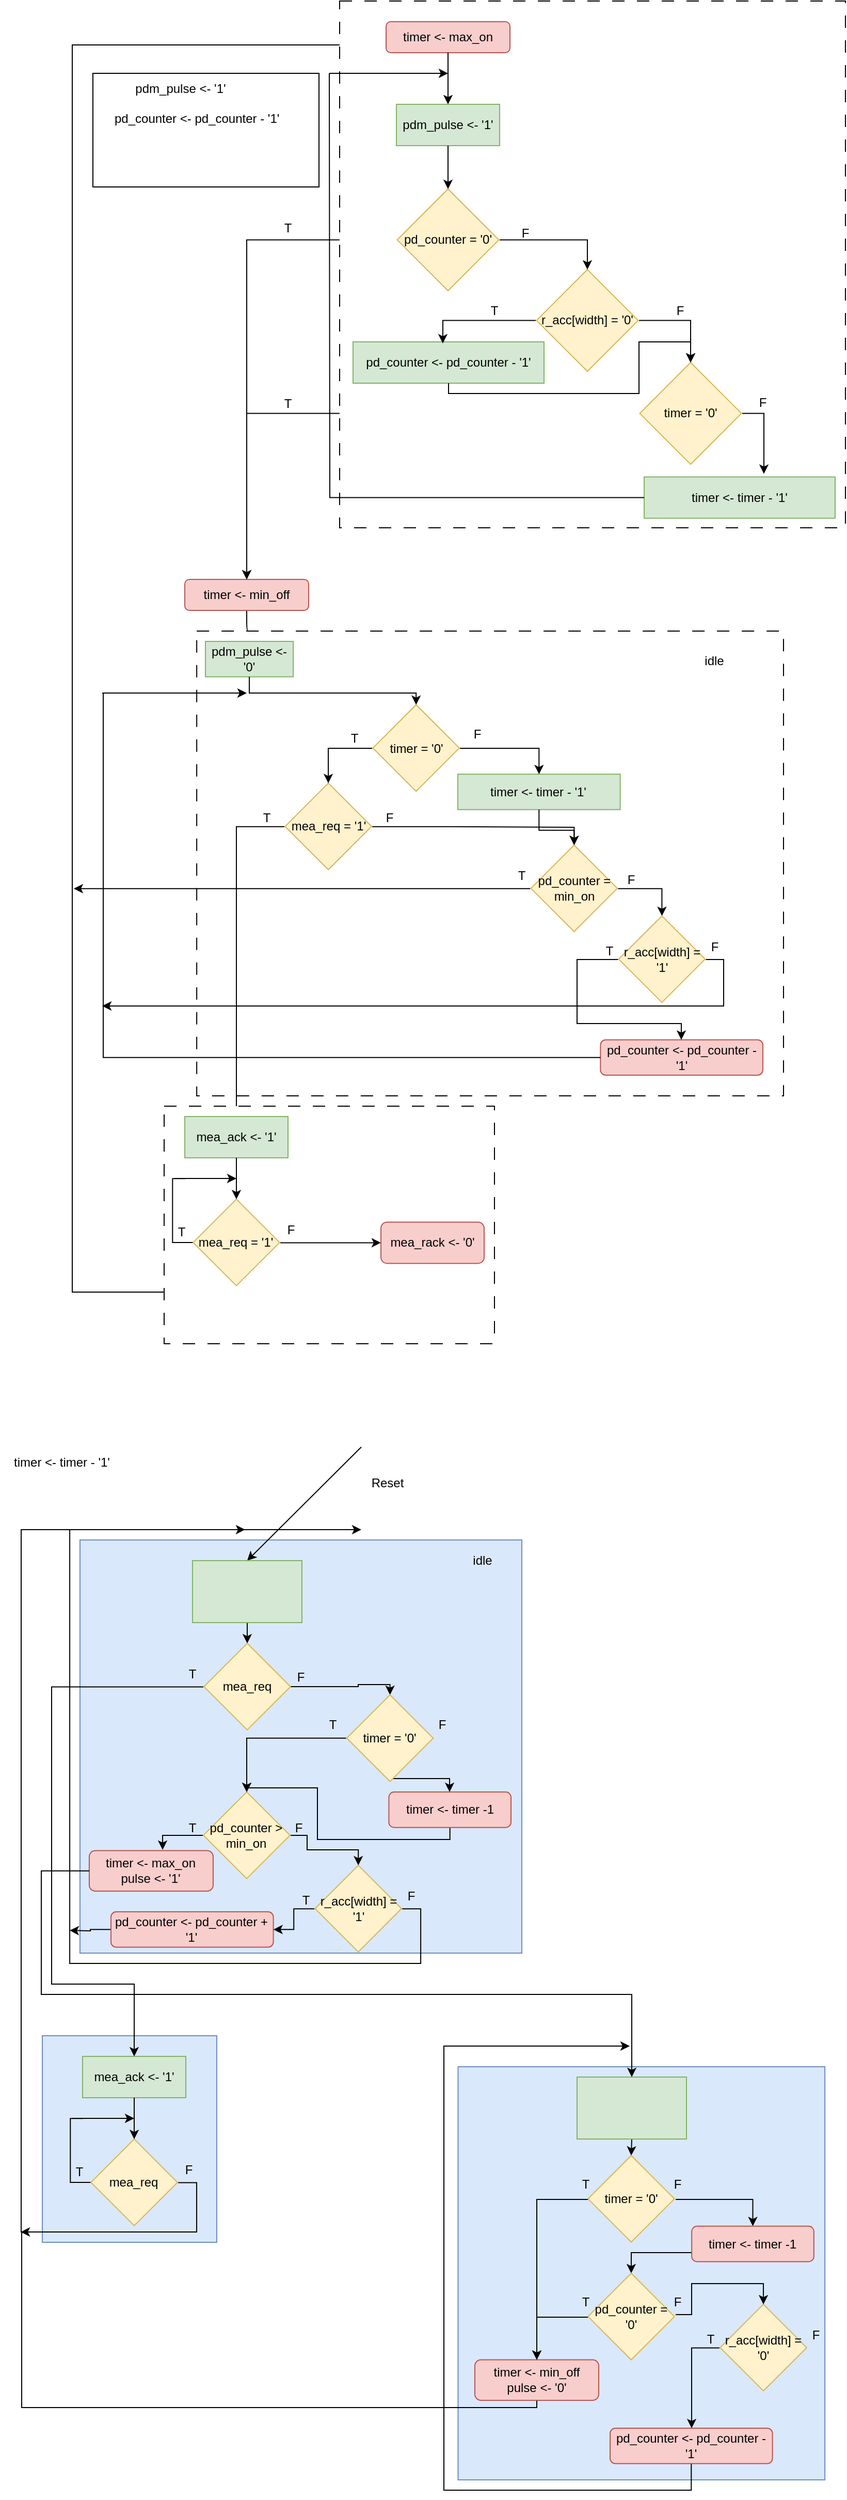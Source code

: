 <mxfile version="24.0.1" type="github">
  <diagram name="Page-1" id="hOQKtH4IWWjvnmXXgJGV">
    <mxGraphModel dx="1434" dy="795" grid="1" gridSize="10" guides="1" tooltips="1" connect="1" arrows="1" fold="1" page="1" pageScale="1" pageWidth="850" pageHeight="1100" math="0" shadow="0">
      <root>
        <mxCell id="0" />
        <mxCell id="1" parent="0" />
        <mxCell id="7EblaMGkWfNoBb0x5ROF-58" value="" style="rounded=0;whiteSpace=wrap;html=1;fillColor=#dae8fc;strokeColor=#6c8ebf;" vertex="1" parent="1">
          <mxGeometry x="51" y="2000" width="169" height="200" as="geometry" />
        </mxCell>
        <mxCell id="7EblaMGkWfNoBb0x5ROF-3" value="" style="rounded=0;whiteSpace=wrap;html=1;fillColor=#dae8fc;strokeColor=#6c8ebf;" vertex="1" parent="1">
          <mxGeometry x="87.48" y="1520" width="428" height="400" as="geometry" />
        </mxCell>
        <mxCell id="8vx6SqyI67sq7ZQJnIV3-118" style="edgeStyle=orthogonalEdgeStyle;rounded=0;orthogonalLoop=1;jettySize=auto;html=1;curved=0;entryX=0;entryY=0.75;entryDx=0;entryDy=0;" parent="1" source="8vx6SqyI67sq7ZQJnIV3-110" target="8vx6SqyI67sq7ZQJnIV3-5" edge="1">
          <mxGeometry relative="1" as="geometry">
            <mxPoint x="329" y="70" as="targetPoint" />
            <Array as="points">
              <mxPoint x="429" y="1280" />
              <mxPoint x="80" y="1280" />
              <mxPoint x="80" y="73" />
            </Array>
          </mxGeometry>
        </mxCell>
        <mxCell id="8vx6SqyI67sq7ZQJnIV3-123" value="" style="rounded=0;whiteSpace=wrap;html=1;" parent="1" vertex="1">
          <mxGeometry x="100" y="100" width="219" height="110" as="geometry" />
        </mxCell>
        <mxCell id="8vx6SqyI67sq7ZQJnIV3-46" style="edgeStyle=orthogonalEdgeStyle;rounded=1;orthogonalLoop=1;jettySize=auto;html=1;exitX=0.5;exitY=1;exitDx=0;exitDy=0;" parent="1" source="8vx6SqyI67sq7ZQJnIV3-37" target="8vx6SqyI67sq7ZQJnIV3-45" edge="1">
          <mxGeometry relative="1" as="geometry" />
        </mxCell>
        <mxCell id="8vx6SqyI67sq7ZQJnIV3-37" value="timer &amp;lt;- min_off" style="rounded=1;whiteSpace=wrap;html=1;fillColor=#f8cecc;strokeColor=#b85450;perimeterSpacing=0;glass=0;" parent="1" vertex="1">
          <mxGeometry x="189" y="590" width="120" height="30" as="geometry" />
        </mxCell>
        <mxCell id="8vx6SqyI67sq7ZQJnIV3-36" style="edgeStyle=orthogonalEdgeStyle;rounded=0;orthogonalLoop=1;jettySize=auto;html=1;curved=0;entryX=0.5;entryY=0;entryDx=0;entryDy=0;" parent="1" source="8vx6SqyI67sq7ZQJnIV3-29" target="8vx6SqyI67sq7ZQJnIV3-37" edge="1">
          <mxGeometry relative="1" as="geometry">
            <mxPoint x="249" y="600" as="targetPoint" />
            <Array as="points">
              <mxPoint x="249" y="429" />
            </Array>
          </mxGeometry>
        </mxCell>
        <mxCell id="8vx6SqyI67sq7ZQJnIV3-38" style="edgeStyle=orthogonalEdgeStyle;rounded=0;orthogonalLoop=1;jettySize=auto;html=1;entryX=0.5;entryY=0;entryDx=0;entryDy=0;curved=0;" parent="1" source="8vx6SqyI67sq7ZQJnIV3-8" target="8vx6SqyI67sq7ZQJnIV3-37" edge="1">
          <mxGeometry relative="1" as="geometry" />
        </mxCell>
        <mxCell id="8vx6SqyI67sq7ZQJnIV3-93" value="" style="group" parent="1" vertex="1" connectable="0">
          <mxGeometry x="209" y="650" width="560" height="440" as="geometry" />
        </mxCell>
        <mxCell id="8vx6SqyI67sq7ZQJnIV3-94" value="" style="rounded=0;whiteSpace=wrap;html=1;dashed=1;dashPattern=12 12;" parent="8vx6SqyI67sq7ZQJnIV3-93" vertex="1">
          <mxGeometry x="-8.43" y="-10" width="568.43" height="450" as="geometry" />
        </mxCell>
        <mxCell id="8vx6SqyI67sq7ZQJnIV3-45" value="pdm_pulse &amp;lt;- &#39;0&#39;" style="rounded=0;whiteSpace=wrap;html=1;fillColor=#d5e8d4;strokeColor=#82b366;" parent="8vx6SqyI67sq7ZQJnIV3-93" vertex="1">
          <mxGeometry width="85.039" height="34.286" as="geometry" />
        </mxCell>
        <mxCell id="8vx6SqyI67sq7ZQJnIV3-47" value="" style="group" parent="8vx6SqyI67sq7ZQJnIV3-93" vertex="1" connectable="0">
          <mxGeometry x="161.575" y="61.294" width="85.039" height="84.416" as="geometry" />
        </mxCell>
        <mxCell id="8vx6SqyI67sq7ZQJnIV3-48" value="" style="whiteSpace=wrap;html=1;aspect=fixed;rounded=0;rotation=-45;fillColor=#fff2cc;strokeColor=#d6b656;" parent="8vx6SqyI67sq7ZQJnIV3-47" vertex="1">
          <mxGeometry x="12.909" y="12.362" width="59.221" height="59.221" as="geometry" />
        </mxCell>
        <mxCell id="8vx6SqyI67sq7ZQJnIV3-49" value="timer = &#39;0&#39;" style="text;html=1;align=center;verticalAlign=middle;whiteSpace=wrap;rounded=0;" parent="8vx6SqyI67sq7ZQJnIV3-47" vertex="1">
          <mxGeometry y="29.351" width="85.039" height="25.714" as="geometry" />
        </mxCell>
        <mxCell id="8vx6SqyI67sq7ZQJnIV3-51" style="edgeStyle=orthogonalEdgeStyle;rounded=0;orthogonalLoop=1;jettySize=auto;html=1;exitX=0.5;exitY=1;exitDx=0;exitDy=0;entryX=1;entryY=0;entryDx=0;entryDy=0;curved=0;" parent="8vx6SqyI67sq7ZQJnIV3-93" source="8vx6SqyI67sq7ZQJnIV3-45" target="8vx6SqyI67sq7ZQJnIV3-48" edge="1">
          <mxGeometry relative="1" as="geometry">
            <Array as="points">
              <mxPoint x="43" y="50" />
              <mxPoint x="204" y="50" />
            </Array>
          </mxGeometry>
        </mxCell>
        <mxCell id="8vx6SqyI67sq7ZQJnIV3-55" value="" style="group" parent="8vx6SqyI67sq7ZQJnIV3-93" vertex="1" connectable="0">
          <mxGeometry x="76.535" y="137.143" width="85.039" height="84.416" as="geometry" />
        </mxCell>
        <mxCell id="8vx6SqyI67sq7ZQJnIV3-56" value="" style="whiteSpace=wrap;html=1;aspect=fixed;rounded=0;rotation=-45;fillColor=#fff2cc;strokeColor=#d6b656;" parent="8vx6SqyI67sq7ZQJnIV3-55" vertex="1">
          <mxGeometry x="12.909" y="12.362" width="59.221" height="59.221" as="geometry" />
        </mxCell>
        <mxCell id="8vx6SqyI67sq7ZQJnIV3-58" value="mea_req = &#39;1&#39;" style="text;html=1;align=center;verticalAlign=middle;whiteSpace=wrap;rounded=0;" parent="8vx6SqyI67sq7ZQJnIV3-55" vertex="1">
          <mxGeometry y="29.351" width="85.039" height="25.714" as="geometry" />
        </mxCell>
        <mxCell id="8vx6SqyI67sq7ZQJnIV3-52" style="edgeStyle=orthogonalEdgeStyle;rounded=0;orthogonalLoop=1;jettySize=auto;html=1;curved=0;" parent="8vx6SqyI67sq7ZQJnIV3-93" source="8vx6SqyI67sq7ZQJnIV3-49" target="8vx6SqyI67sq7ZQJnIV3-56" edge="1">
          <mxGeometry relative="1" as="geometry">
            <mxPoint x="119.055" y="265.714" as="targetPoint" />
          </mxGeometry>
        </mxCell>
        <mxCell id="8vx6SqyI67sq7ZQJnIV3-60" value="T" style="text;html=1;align=center;verticalAlign=middle;whiteSpace=wrap;rounded=0;" parent="8vx6SqyI67sq7ZQJnIV3-93" vertex="1">
          <mxGeometry x="136.063" y="85.714" width="17.008" height="17.143" as="geometry" />
        </mxCell>
        <mxCell id="8vx6SqyI67sq7ZQJnIV3-61" value="F" style="text;html=1;align=center;verticalAlign=middle;whiteSpace=wrap;rounded=0;" parent="8vx6SqyI67sq7ZQJnIV3-93" vertex="1">
          <mxGeometry x="255.118" y="85.714" width="17.008" height="8.571" as="geometry" />
        </mxCell>
        <mxCell id="8vx6SqyI67sq7ZQJnIV3-63" value="T" style="text;html=1;align=center;verticalAlign=middle;whiteSpace=wrap;rounded=0;" parent="8vx6SqyI67sq7ZQJnIV3-93" vertex="1">
          <mxGeometry x="51.024" y="162.857" width="17.008" height="17.143" as="geometry" />
        </mxCell>
        <mxCell id="8vx6SqyI67sq7ZQJnIV3-64" value="timer &amp;lt;- timer - &#39;1&#39;" style="rounded=0;whiteSpace=wrap;html=1;fillColor=#d5e8d4;strokeColor=#82b366;" parent="8vx6SqyI67sq7ZQJnIV3-93" vertex="1">
          <mxGeometry x="244.488" y="128.571" width="157.323" height="34.286" as="geometry" />
        </mxCell>
        <mxCell id="8vx6SqyI67sq7ZQJnIV3-65" style="edgeStyle=orthogonalEdgeStyle;rounded=0;orthogonalLoop=1;jettySize=auto;html=1;exitX=1;exitY=0.5;exitDx=0;exitDy=0;curved=0;" parent="8vx6SqyI67sq7ZQJnIV3-93" source="8vx6SqyI67sq7ZQJnIV3-49" target="8vx6SqyI67sq7ZQJnIV3-64" edge="1">
          <mxGeometry relative="1" as="geometry" />
        </mxCell>
        <mxCell id="8vx6SqyI67sq7ZQJnIV3-67" value="" style="group" parent="8vx6SqyI67sq7ZQJnIV3-93" vertex="1" connectable="0">
          <mxGeometry x="314.646" y="197.143" width="195.591" height="194.554" as="geometry" />
        </mxCell>
        <mxCell id="8vx6SqyI67sq7ZQJnIV3-68" value="" style="whiteSpace=wrap;html=1;aspect=fixed;rounded=0;rotation=-45;fillColor=#fff2cc;strokeColor=#d6b656;" parent="8vx6SqyI67sq7ZQJnIV3-67" vertex="1">
          <mxGeometry x="12.909" y="12.362" width="59.221" height="59.221" as="geometry" />
        </mxCell>
        <mxCell id="8vx6SqyI67sq7ZQJnIV3-74" style="edgeStyle=orthogonalEdgeStyle;rounded=0;orthogonalLoop=1;jettySize=auto;html=1;curved=0;endArrow=classic;endFill=1;" parent="8vx6SqyI67sq7ZQJnIV3-67" source="8vx6SqyI67sq7ZQJnIV3-69" edge="1">
          <mxGeometry relative="1" as="geometry">
            <mxPoint x="-442.205" y="42.208" as="targetPoint" />
          </mxGeometry>
        </mxCell>
        <mxCell id="8vx6SqyI67sq7ZQJnIV3-76" style="edgeStyle=orthogonalEdgeStyle;rounded=0;orthogonalLoop=1;jettySize=auto;html=1;curved=0;entryX=1;entryY=0;entryDx=0;entryDy=0;" parent="8vx6SqyI67sq7ZQJnIV3-67" source="8vx6SqyI67sq7ZQJnIV3-69" target="8vx6SqyI67sq7ZQJnIV3-80" edge="1">
          <mxGeometry relative="1" as="geometry">
            <mxPoint x="127.559" y="187.277" as="targetPoint" />
          </mxGeometry>
        </mxCell>
        <mxCell id="8vx6SqyI67sq7ZQJnIV3-69" value="pd_counter = min_on" style="text;html=1;align=center;verticalAlign=middle;whiteSpace=wrap;rounded=0;" parent="8vx6SqyI67sq7ZQJnIV3-67" vertex="1">
          <mxGeometry y="29.351" width="85.039" height="25.714" as="geometry" />
        </mxCell>
        <mxCell id="8vx6SqyI67sq7ZQJnIV3-86" value="" style="group" parent="8vx6SqyI67sq7ZQJnIV3-67" vertex="1" connectable="0">
          <mxGeometry x="68.031" y="68.571" width="119.055" height="84.416" as="geometry" />
        </mxCell>
        <mxCell id="8vx6SqyI67sq7ZQJnIV3-79" value="" style="group" parent="8vx6SqyI67sq7ZQJnIV3-86" vertex="1" connectable="0">
          <mxGeometry x="17.008" width="85.039" height="84.416" as="geometry" />
        </mxCell>
        <mxCell id="8vx6SqyI67sq7ZQJnIV3-80" value="" style="whiteSpace=wrap;html=1;aspect=fixed;rounded=0;rotation=-45;fillColor=#fff2cc;strokeColor=#d6b656;" parent="8vx6SqyI67sq7ZQJnIV3-79" vertex="1">
          <mxGeometry x="12.909" y="12.362" width="59.221" height="59.221" as="geometry" />
        </mxCell>
        <mxCell id="8vx6SqyI67sq7ZQJnIV3-83" value="r_acc[width] = &#39;1&#39;" style="text;html=1;align=center;verticalAlign=middle;whiteSpace=wrap;rounded=0;" parent="8vx6SqyI67sq7ZQJnIV3-79" vertex="1">
          <mxGeometry y="29.351" width="85.039" height="25.714" as="geometry" />
        </mxCell>
        <mxCell id="8vx6SqyI67sq7ZQJnIV3-84" value="T" style="text;html=1;align=center;verticalAlign=middle;whiteSpace=wrap;rounded=0;" parent="8vx6SqyI67sq7ZQJnIV3-86" vertex="1">
          <mxGeometry y="25.714" width="17.008" height="17.143" as="geometry" />
        </mxCell>
        <mxCell id="8vx6SqyI67sq7ZQJnIV3-85" value="F" style="text;html=1;align=center;verticalAlign=middle;whiteSpace=wrap;rounded=0;" parent="8vx6SqyI67sq7ZQJnIV3-86" vertex="1">
          <mxGeometry x="102.047" y="25.714" width="17.008" height="8.571" as="geometry" />
        </mxCell>
        <mxCell id="8vx6SqyI67sq7ZQJnIV3-75" value="F" style="text;html=1;align=center;verticalAlign=middle;whiteSpace=wrap;rounded=0;" parent="8vx6SqyI67sq7ZQJnIV3-67" vertex="1">
          <mxGeometry x="89.291" y="29.349" width="17.008" height="8.571" as="geometry" />
        </mxCell>
        <mxCell id="8vx6SqyI67sq7ZQJnIV3-71" style="edgeStyle=orthogonalEdgeStyle;rounded=0;orthogonalLoop=1;jettySize=auto;html=1;entryX=1;entryY=0;entryDx=0;entryDy=0;curved=0;" parent="8vx6SqyI67sq7ZQJnIV3-93" source="8vx6SqyI67sq7ZQJnIV3-64" target="8vx6SqyI67sq7ZQJnIV3-68" edge="1">
          <mxGeometry relative="1" as="geometry" />
        </mxCell>
        <mxCell id="8vx6SqyI67sq7ZQJnIV3-70" value="T" style="text;html=1;align=center;verticalAlign=middle;whiteSpace=wrap;rounded=0;" parent="8vx6SqyI67sq7ZQJnIV3-93" vertex="1">
          <mxGeometry x="297.638" y="218.571" width="17.008" height="17.143" as="geometry" />
        </mxCell>
        <mxCell id="8vx6SqyI67sq7ZQJnIV3-88" value="pd_counter &amp;lt;- pd_counter - &#39;1&#39;" style="rounded=1;whiteSpace=wrap;html=1;fillColor=#f8cecc;strokeColor=#b85450;" parent="8vx6SqyI67sq7ZQJnIV3-93" vertex="1">
          <mxGeometry x="382.677" y="385.714" width="157.323" height="34.286" as="geometry" />
        </mxCell>
        <mxCell id="8vx6SqyI67sq7ZQJnIV3-89" style="edgeStyle=orthogonalEdgeStyle;rounded=0;orthogonalLoop=1;jettySize=auto;html=1;curved=0;" parent="8vx6SqyI67sq7ZQJnIV3-93" source="8vx6SqyI67sq7ZQJnIV3-83" edge="1">
          <mxGeometry relative="1" as="geometry">
            <mxPoint x="-100" y="353" as="targetPoint" />
            <Array as="points">
              <mxPoint x="502" y="308" />
              <mxPoint x="502" y="353" />
              <mxPoint x="-100" y="353" />
            </Array>
          </mxGeometry>
        </mxCell>
        <mxCell id="8vx6SqyI67sq7ZQJnIV3-95" style="edgeStyle=orthogonalEdgeStyle;rounded=0;orthogonalLoop=1;jettySize=auto;html=1;exitX=1;exitY=0.5;exitDx=0;exitDy=0;entryX=1;entryY=0;entryDx=0;entryDy=0;curved=0;" parent="8vx6SqyI67sq7ZQJnIV3-93" source="8vx6SqyI67sq7ZQJnIV3-58" target="8vx6SqyI67sq7ZQJnIV3-68" edge="1">
          <mxGeometry relative="1" as="geometry">
            <Array as="points">
              <mxPoint x="238" y="179" />
              <mxPoint x="357" y="180" />
            </Array>
          </mxGeometry>
        </mxCell>
        <mxCell id="8vx6SqyI67sq7ZQJnIV3-103" value="F" style="text;html=1;align=center;verticalAlign=middle;whiteSpace=wrap;rounded=0;" parent="8vx6SqyI67sq7ZQJnIV3-93" vertex="1">
          <mxGeometry x="170" y="167.14" width="17.008" height="8.571" as="geometry" />
        </mxCell>
        <mxCell id="8vx6SqyI67sq7ZQJnIV3-81" style="edgeStyle=orthogonalEdgeStyle;rounded=0;orthogonalLoop=1;jettySize=auto;html=1;curved=0;endArrow=classic;endFill=1;" parent="8vx6SqyI67sq7ZQJnIV3-93" source="8vx6SqyI67sq7ZQJnIV3-83" target="8vx6SqyI67sq7ZQJnIV3-88" edge="1">
          <mxGeometry relative="1" as="geometry">
            <mxPoint x="-130" y="308" as="targetPoint" />
            <Array as="points">
              <mxPoint x="360" y="308" />
              <mxPoint x="360" y="370" />
              <mxPoint x="461" y="370" />
            </Array>
          </mxGeometry>
        </mxCell>
        <mxCell id="8vx6SqyI67sq7ZQJnIV3-160" value="idle" style="text;html=1;align=center;verticalAlign=middle;whiteSpace=wrap;rounded=0;" parent="8vx6SqyI67sq7ZQJnIV3-93" vertex="1">
          <mxGeometry x="463" y="4" width="60" height="30" as="geometry" />
        </mxCell>
        <mxCell id="8vx6SqyI67sq7ZQJnIV3-57" style="edgeStyle=orthogonalEdgeStyle;rounded=0;orthogonalLoop=1;jettySize=auto;html=1;curved=0;entryX=0.5;entryY=0;entryDx=0;entryDy=0;" parent="1" source="8vx6SqyI67sq7ZQJnIV3-58" target="8vx6SqyI67sq7ZQJnIV3-62" edge="1">
          <mxGeometry relative="1" as="geometry">
            <mxPoint x="239" y="980" as="targetPoint" />
            <Array as="points">
              <mxPoint x="239" y="829" />
            </Array>
          </mxGeometry>
        </mxCell>
        <mxCell id="8vx6SqyI67sq7ZQJnIV3-90" style="edgeStyle=orthogonalEdgeStyle;rounded=0;orthogonalLoop=1;jettySize=auto;html=1;endArrow=none;endFill=0;curved=0;" parent="1" source="8vx6SqyI67sq7ZQJnIV3-88" edge="1">
          <mxGeometry relative="1" as="geometry">
            <mxPoint x="109" y="700" as="targetPoint" />
            <Array as="points">
              <mxPoint x="110" y="1053" />
            </Array>
          </mxGeometry>
        </mxCell>
        <mxCell id="8vx6SqyI67sq7ZQJnIV3-91" value="" style="endArrow=classic;html=1;rounded=1;" parent="1" edge="1">
          <mxGeometry width="50" height="50" relative="1" as="geometry">
            <mxPoint x="109" y="700" as="sourcePoint" />
            <mxPoint x="249" y="700" as="targetPoint" />
          </mxGeometry>
        </mxCell>
        <mxCell id="8vx6SqyI67sq7ZQJnIV3-121" value="" style="group;rounded=1;" parent="1" vertex="1" connectable="0">
          <mxGeometry x="169" y="1100" width="320" height="230" as="geometry" />
        </mxCell>
        <mxCell id="8vx6SqyI67sq7ZQJnIV3-120" value="" style="rounded=0;whiteSpace=wrap;html=1;dashed=1;dashPattern=12 12;" parent="8vx6SqyI67sq7ZQJnIV3-121" vertex="1">
          <mxGeometry width="320" height="230" as="geometry" />
        </mxCell>
        <mxCell id="8vx6SqyI67sq7ZQJnIV3-62" value="mea_ack &amp;lt;- &#39;1&#39;" style="rounded=0;whiteSpace=wrap;html=1;fillColor=#d5e8d4;strokeColor=#82b366;" parent="8vx6SqyI67sq7ZQJnIV3-121" vertex="1">
          <mxGeometry x="20" y="10" width="100" height="40" as="geometry" />
        </mxCell>
        <mxCell id="8vx6SqyI67sq7ZQJnIV3-105" value="" style="group" parent="8vx6SqyI67sq7ZQJnIV3-121" vertex="1" connectable="0">
          <mxGeometry x="27.48" y="90" width="85.039" height="84.416" as="geometry" />
        </mxCell>
        <mxCell id="8vx6SqyI67sq7ZQJnIV3-116" style="edgeStyle=orthogonalEdgeStyle;rounded=0;orthogonalLoop=1;jettySize=auto;html=1;curved=0;endArrow=none;endFill=0;" parent="8vx6SqyI67sq7ZQJnIV3-105" source="8vx6SqyI67sq7ZQJnIV3-106" edge="1">
          <mxGeometry relative="1" as="geometry">
            <mxPoint x="-7.48" y="-20" as="targetPoint" />
          </mxGeometry>
        </mxCell>
        <mxCell id="8vx6SqyI67sq7ZQJnIV3-106" value="" style="whiteSpace=wrap;html=1;aspect=fixed;rounded=0;rotation=-45;fillColor=#fff2cc;strokeColor=#d6b656;" parent="8vx6SqyI67sq7ZQJnIV3-105" vertex="1">
          <mxGeometry x="12.909" y="12.362" width="59.221" height="59.221" as="geometry" />
        </mxCell>
        <mxCell id="8vx6SqyI67sq7ZQJnIV3-107" value="mea_req = &#39;1&#39;" style="text;html=1;align=center;verticalAlign=middle;whiteSpace=wrap;rounded=0;" parent="8vx6SqyI67sq7ZQJnIV3-105" vertex="1">
          <mxGeometry y="29.351" width="85.039" height="25.714" as="geometry" />
        </mxCell>
        <mxCell id="8vx6SqyI67sq7ZQJnIV3-108" style="edgeStyle=orthogonalEdgeStyle;rounded=0;orthogonalLoop=1;jettySize=auto;html=1;exitX=0.5;exitY=1;exitDx=0;exitDy=0;curved=0;" parent="8vx6SqyI67sq7ZQJnIV3-121" source="8vx6SqyI67sq7ZQJnIV3-62" target="8vx6SqyI67sq7ZQJnIV3-106" edge="1">
          <mxGeometry relative="1" as="geometry" />
        </mxCell>
        <mxCell id="8vx6SqyI67sq7ZQJnIV3-110" value="mea_rack &amp;lt;- &#39;0&#39;" style="rounded=1;whiteSpace=wrap;html=1;fillColor=#f8cecc;strokeColor=#b85450;" parent="8vx6SqyI67sq7ZQJnIV3-121" vertex="1">
          <mxGeometry x="210" y="112.21" width="100" height="40" as="geometry" />
        </mxCell>
        <mxCell id="8vx6SqyI67sq7ZQJnIV3-109" style="edgeStyle=orthogonalEdgeStyle;rounded=0;orthogonalLoop=1;jettySize=auto;html=1;entryX=0;entryY=0.5;entryDx=0;entryDy=0;curved=0;" parent="8vx6SqyI67sq7ZQJnIV3-121" source="8vx6SqyI67sq7ZQJnIV3-107" target="8vx6SqyI67sq7ZQJnIV3-110" edge="1">
          <mxGeometry relative="1" as="geometry">
            <mxPoint x="200" y="132.208" as="targetPoint" />
          </mxGeometry>
        </mxCell>
        <mxCell id="8vx6SqyI67sq7ZQJnIV3-113" value="T" style="text;html=1;align=center;verticalAlign=middle;whiteSpace=wrap;rounded=0;" parent="8vx6SqyI67sq7ZQJnIV3-121" vertex="1">
          <mxGeometry x="7.48" y="112.21" width="20" height="20" as="geometry" />
        </mxCell>
        <mxCell id="8vx6SqyI67sq7ZQJnIV3-114" value="F" style="text;html=1;align=center;verticalAlign=middle;whiteSpace=wrap;rounded=0;" parent="8vx6SqyI67sq7ZQJnIV3-121" vertex="1">
          <mxGeometry x="112.52" y="110" width="20" height="20" as="geometry" />
        </mxCell>
        <mxCell id="8vx6SqyI67sq7ZQJnIV3-117" value="" style="endArrow=classic;html=1;rounded=1;" parent="8vx6SqyI67sq7ZQJnIV3-121" edge="1">
          <mxGeometry width="50" height="50" relative="1" as="geometry">
            <mxPoint x="10" y="70" as="sourcePoint" />
            <mxPoint x="70" y="70" as="targetPoint" />
          </mxGeometry>
        </mxCell>
        <mxCell id="8vx6SqyI67sq7ZQJnIV3-124" value="pdm_pulse &amp;lt;- &#39;1&#39;" style="text;html=1;align=center;verticalAlign=middle;whiteSpace=wrap;rounded=0;" parent="1" vertex="1">
          <mxGeometry x="130" y="100" width="110" height="30" as="geometry" />
        </mxCell>
        <mxCell id="8vx6SqyI67sq7ZQJnIV3-125" value="pd_counter &amp;lt;- pd_counter - &#39;1&#39;" style="text;whiteSpace=wrap;html=1;" parent="1" vertex="1">
          <mxGeometry x="119" y="130" width="190" height="40" as="geometry" />
        </mxCell>
        <mxCell id="8vx6SqyI67sq7ZQJnIV3-122" value="" style="group" parent="1" vertex="1" connectable="0">
          <mxGeometry x="279" y="30" width="550" height="510" as="geometry" />
        </mxCell>
        <mxCell id="8vx6SqyI67sq7ZQJnIV3-50" value="" style="group" parent="8vx6SqyI67sq7ZQJnIV3-122" vertex="1" connectable="0">
          <mxGeometry x="50" width="500" height="510" as="geometry" />
        </mxCell>
        <mxCell id="8vx6SqyI67sq7ZQJnIV3-39" value="" style="rounded=0;whiteSpace=wrap;html=1;dashed=1;dashPattern=12 12;" parent="8vx6SqyI67sq7ZQJnIV3-50" vertex="1">
          <mxGeometry x="10" width="490" height="510" as="geometry" />
        </mxCell>
        <mxCell id="8vx6SqyI67sq7ZQJnIV3-5" value="timer &amp;lt;- max_on" style="rounded=1;whiteSpace=wrap;html=1;fillColor=#f8cecc;strokeColor=#b85450;perimeterSpacing=0;glass=0;" parent="8vx6SqyI67sq7ZQJnIV3-50" vertex="1">
          <mxGeometry x="55" y="20" width="120" height="30" as="geometry" />
        </mxCell>
        <mxCell id="8vx6SqyI67sq7ZQJnIV3-6" value="pdm_pulse &amp;lt;- &#39;1&#39;" style="rounded=0;whiteSpace=wrap;html=1;fillColor=#d5e8d4;strokeColor=#82b366;" parent="8vx6SqyI67sq7ZQJnIV3-50" vertex="1">
          <mxGeometry x="65" y="100" width="100" height="40" as="geometry" />
        </mxCell>
        <mxCell id="8vx6SqyI67sq7ZQJnIV3-7" style="edgeStyle=orthogonalEdgeStyle;rounded=1;orthogonalLoop=1;jettySize=auto;html=1;exitX=0.5;exitY=1;exitDx=0;exitDy=0;entryX=0.5;entryY=0;entryDx=0;entryDy=0;" parent="8vx6SqyI67sq7ZQJnIV3-50" source="8vx6SqyI67sq7ZQJnIV3-5" target="8vx6SqyI67sq7ZQJnIV3-6" edge="1">
          <mxGeometry relative="1" as="geometry" />
        </mxCell>
        <mxCell id="8vx6SqyI67sq7ZQJnIV3-10" value="" style="group" parent="8vx6SqyI67sq7ZQJnIV3-50" vertex="1" connectable="0">
          <mxGeometry x="65" y="181.997" width="100" height="98.486" as="geometry" />
        </mxCell>
        <mxCell id="8vx6SqyI67sq7ZQJnIV3-8" value="" style="whiteSpace=wrap;html=1;aspect=fixed;rounded=0;rotation=-45;fillColor=#fff2cc;strokeColor=#d6b656;" parent="8vx6SqyI67sq7ZQJnIV3-10" vertex="1">
          <mxGeometry x="15.18" y="14.423" width="69.64" height="69.64" as="geometry" />
        </mxCell>
        <mxCell id="8vx6SqyI67sq7ZQJnIV3-9" value="pd_counter = &#39;0&#39;" style="text;html=1;align=center;verticalAlign=middle;whiteSpace=wrap;rounded=0;" parent="8vx6SqyI67sq7ZQJnIV3-10" vertex="1">
          <mxGeometry y="34.243" width="100" height="30" as="geometry" />
        </mxCell>
        <mxCell id="8vx6SqyI67sq7ZQJnIV3-11" style="edgeStyle=orthogonalEdgeStyle;rounded=1;orthogonalLoop=1;jettySize=auto;html=1;entryX=1;entryY=0;entryDx=0;entryDy=0;" parent="8vx6SqyI67sq7ZQJnIV3-50" source="8vx6SqyI67sq7ZQJnIV3-6" target="8vx6SqyI67sq7ZQJnIV3-8" edge="1">
          <mxGeometry relative="1" as="geometry">
            <mxPoint x="115" y="180" as="targetPoint" />
          </mxGeometry>
        </mxCell>
        <mxCell id="8vx6SqyI67sq7ZQJnIV3-12" value="" style="group" parent="8vx6SqyI67sq7ZQJnIV3-50" vertex="1" connectable="0">
          <mxGeometry x="200" y="260" width="100" height="98.486" as="geometry" />
        </mxCell>
        <mxCell id="8vx6SqyI67sq7ZQJnIV3-13" value="" style="whiteSpace=wrap;html=1;aspect=fixed;rounded=0;rotation=-45;fillColor=#fff2cc;strokeColor=#d6b656;" parent="8vx6SqyI67sq7ZQJnIV3-12" vertex="1">
          <mxGeometry x="15.18" y="14.423" width="69.64" height="69.64" as="geometry" />
        </mxCell>
        <mxCell id="8vx6SqyI67sq7ZQJnIV3-14" value="r_acc[width] = &#39;0&#39;" style="text;html=1;align=center;verticalAlign=middle;whiteSpace=wrap;rounded=0;" parent="8vx6SqyI67sq7ZQJnIV3-12" vertex="1">
          <mxGeometry y="34.243" width="100" height="30" as="geometry" />
        </mxCell>
        <mxCell id="8vx6SqyI67sq7ZQJnIV3-16" style="edgeStyle=orthogonalEdgeStyle;rounded=0;orthogonalLoop=1;jettySize=auto;html=1;exitX=1;exitY=0.5;exitDx=0;exitDy=0;entryX=1;entryY=0;entryDx=0;entryDy=0;curved=0;" parent="8vx6SqyI67sq7ZQJnIV3-50" source="8vx6SqyI67sq7ZQJnIV3-9" target="8vx6SqyI67sq7ZQJnIV3-13" edge="1">
          <mxGeometry relative="1" as="geometry" />
        </mxCell>
        <mxCell id="8vx6SqyI67sq7ZQJnIV3-19" value="F" style="text;html=1;align=center;verticalAlign=middle;whiteSpace=wrap;rounded=0;" parent="8vx6SqyI67sq7ZQJnIV3-50" vertex="1">
          <mxGeometry x="180" y="220" width="20" height="10" as="geometry" />
        </mxCell>
        <mxCell id="8vx6SqyI67sq7ZQJnIV3-20" value="pd_counter &amp;lt;- pd_counter - &#39;1&#39;" style="rounded=0;whiteSpace=wrap;html=1;fillColor=#d5e8d4;strokeColor=#82b366;" parent="8vx6SqyI67sq7ZQJnIV3-50" vertex="1">
          <mxGeometry x="23" y="330" width="185" height="40" as="geometry" />
        </mxCell>
        <mxCell id="8vx6SqyI67sq7ZQJnIV3-23" style="edgeStyle=orthogonalEdgeStyle;rounded=0;orthogonalLoop=1;jettySize=auto;html=1;exitX=0;exitY=0.5;exitDx=0;exitDy=0;entryX=0.47;entryY=0.038;entryDx=0;entryDy=0;entryPerimeter=0;curved=0;" parent="8vx6SqyI67sq7ZQJnIV3-50" source="8vx6SqyI67sq7ZQJnIV3-14" target="8vx6SqyI67sq7ZQJnIV3-20" edge="1">
          <mxGeometry relative="1" as="geometry" />
        </mxCell>
        <mxCell id="8vx6SqyI67sq7ZQJnIV3-24" value="T" style="text;html=1;align=center;verticalAlign=middle;whiteSpace=wrap;rounded=0;" parent="8vx6SqyI67sq7ZQJnIV3-50" vertex="1">
          <mxGeometry x="150" y="290" width="20" height="20" as="geometry" />
        </mxCell>
        <mxCell id="8vx6SqyI67sq7ZQJnIV3-27" value="" style="group" parent="8vx6SqyI67sq7ZQJnIV3-50" vertex="1" connectable="0">
          <mxGeometry x="300" y="350" width="100" height="98.486" as="geometry" />
        </mxCell>
        <mxCell id="8vx6SqyI67sq7ZQJnIV3-28" value="" style="whiteSpace=wrap;html=1;aspect=fixed;rounded=0;rotation=-45;fillColor=#fff2cc;strokeColor=#d6b656;" parent="8vx6SqyI67sq7ZQJnIV3-27" vertex="1">
          <mxGeometry x="15.18" y="14.423" width="69.64" height="69.64" as="geometry" />
        </mxCell>
        <mxCell id="8vx6SqyI67sq7ZQJnIV3-29" value="timer = &#39;0&#39;" style="text;html=1;align=center;verticalAlign=middle;whiteSpace=wrap;rounded=0;" parent="8vx6SqyI67sq7ZQJnIV3-27" vertex="1">
          <mxGeometry y="34.243" width="100" height="30" as="geometry" />
        </mxCell>
        <mxCell id="8vx6SqyI67sq7ZQJnIV3-31" value="F" style="text;html=1;align=center;verticalAlign=middle;whiteSpace=wrap;rounded=0;" parent="8vx6SqyI67sq7ZQJnIV3-50" vertex="1">
          <mxGeometry x="330" y="290" width="20" height="20" as="geometry" />
        </mxCell>
        <mxCell id="8vx6SqyI67sq7ZQJnIV3-32" value="timer &amp;lt;- timer - &#39;1&#39;" style="rounded=0;whiteSpace=wrap;html=1;fillColor=#d5e8d4;strokeColor=#82b366;" parent="8vx6SqyI67sq7ZQJnIV3-50" vertex="1">
          <mxGeometry x="305" y="460.75" width="185" height="40" as="geometry" />
        </mxCell>
        <mxCell id="8vx6SqyI67sq7ZQJnIV3-34" value="F" style="text;html=1;align=center;verticalAlign=middle;whiteSpace=wrap;rounded=0;" parent="8vx6SqyI67sq7ZQJnIV3-50" vertex="1">
          <mxGeometry x="410" y="379.24" width="20" height="20" as="geometry" />
        </mxCell>
        <mxCell id="8vx6SqyI67sq7ZQJnIV3-42" style="edgeStyle=orthogonalEdgeStyle;rounded=0;orthogonalLoop=1;jettySize=auto;html=1;exitX=0.5;exitY=1;exitDx=0;exitDy=0;entryX=1;entryY=0;entryDx=0;entryDy=0;curved=0;" parent="8vx6SqyI67sq7ZQJnIV3-50" source="8vx6SqyI67sq7ZQJnIV3-20" target="8vx6SqyI67sq7ZQJnIV3-28" edge="1">
          <mxGeometry relative="1" as="geometry">
            <Array as="points">
              <mxPoint x="116" y="380" />
              <mxPoint x="300" y="380" />
              <mxPoint x="300" y="330" />
              <mxPoint x="350" y="330" />
            </Array>
          </mxGeometry>
        </mxCell>
        <mxCell id="8vx6SqyI67sq7ZQJnIV3-30" style="edgeStyle=orthogonalEdgeStyle;rounded=0;orthogonalLoop=1;jettySize=auto;html=1;curved=0;entryX=1;entryY=0;entryDx=0;entryDy=0;" parent="8vx6SqyI67sq7ZQJnIV3-50" source="8vx6SqyI67sq7ZQJnIV3-14" target="8vx6SqyI67sq7ZQJnIV3-28" edge="1">
          <mxGeometry relative="1" as="geometry">
            <mxPoint x="390" y="340" as="targetPoint" />
          </mxGeometry>
        </mxCell>
        <mxCell id="8vx6SqyI67sq7ZQJnIV3-35" style="edgeStyle=orthogonalEdgeStyle;rounded=0;orthogonalLoop=1;jettySize=auto;html=1;exitX=1;exitY=0.5;exitDx=0;exitDy=0;entryX=0.627;entryY=-0.075;entryDx=0;entryDy=0;entryPerimeter=0;curved=0;" parent="8vx6SqyI67sq7ZQJnIV3-50" source="8vx6SqyI67sq7ZQJnIV3-29" target="8vx6SqyI67sq7ZQJnIV3-32" edge="1">
          <mxGeometry relative="1" as="geometry" />
        </mxCell>
        <mxCell id="8vx6SqyI67sq7ZQJnIV3-44" value="" style="group" parent="8vx6SqyI67sq7ZQJnIV3-50" vertex="1" connectable="0">
          <mxGeometry y="70" width="115" as="geometry" />
        </mxCell>
        <mxCell id="8vx6SqyI67sq7ZQJnIV3-41" style="edgeStyle=orthogonalEdgeStyle;rounded=0;orthogonalLoop=1;jettySize=auto;html=1;exitX=0;exitY=0.5;exitDx=0;exitDy=0;curved=0;endArrow=none;endFill=0;" parent="8vx6SqyI67sq7ZQJnIV3-44" source="8vx6SqyI67sq7ZQJnIV3-32" edge="1">
          <mxGeometry relative="1" as="geometry">
            <mxPoint as="targetPoint" />
          </mxGeometry>
        </mxCell>
        <mxCell id="8vx6SqyI67sq7ZQJnIV3-43" value="" style="endArrow=classic;html=1;rounded=1;" parent="8vx6SqyI67sq7ZQJnIV3-44" edge="1">
          <mxGeometry width="50" height="50" relative="1" as="geometry">
            <mxPoint as="sourcePoint" />
            <mxPoint x="115" as="targetPoint" />
          </mxGeometry>
        </mxCell>
        <mxCell id="8vx6SqyI67sq7ZQJnIV3-53" value="T" style="text;html=1;align=center;verticalAlign=middle;whiteSpace=wrap;rounded=0;" parent="8vx6SqyI67sq7ZQJnIV3-122" vertex="1">
          <mxGeometry y="210" width="20" height="20" as="geometry" />
        </mxCell>
        <mxCell id="8vx6SqyI67sq7ZQJnIV3-54" value="T" style="text;html=1;align=center;verticalAlign=middle;whiteSpace=wrap;rounded=0;" parent="8vx6SqyI67sq7ZQJnIV3-122" vertex="1">
          <mxGeometry y="380" width="20" height="20" as="geometry" />
        </mxCell>
        <mxCell id="8vx6SqyI67sq7ZQJnIV3-156" value="" style="endArrow=classic;html=1;rounded=1;entryX=0.5;entryY=0;entryDx=0;entryDy=0;" parent="1" edge="1" target="8vx6SqyI67sq7ZQJnIV3-157">
          <mxGeometry width="50" height="50" relative="1" as="geometry">
            <mxPoint x="360" y="1430" as="sourcePoint" />
            <mxPoint x="360" y="1520" as="targetPoint" />
          </mxGeometry>
        </mxCell>
        <mxCell id="7EblaMGkWfNoBb0x5ROF-8" style="edgeStyle=orthogonalEdgeStyle;rounded=0;orthogonalLoop=1;jettySize=auto;html=1;exitX=0.5;exitY=1;exitDx=0;exitDy=0;entryX=1;entryY=0;entryDx=0;entryDy=0;" edge="1" parent="1" source="8vx6SqyI67sq7ZQJnIV3-157" target="7EblaMGkWfNoBb0x5ROF-6">
          <mxGeometry relative="1" as="geometry" />
        </mxCell>
        <mxCell id="8vx6SqyI67sq7ZQJnIV3-157" value="" style="rounded=0;whiteSpace=wrap;html=1;fillColor=#d5e8d4;strokeColor=#82b366;" parent="1" vertex="1">
          <mxGeometry x="196.48" y="1540" width="106" height="60" as="geometry" />
        </mxCell>
        <mxCell id="8vx6SqyI67sq7ZQJnIV3-158" value="Reset" style="text;html=1;align=center;verticalAlign=middle;whiteSpace=wrap;rounded=0;" parent="1" vertex="1">
          <mxGeometry x="370" y="1460" width="31" height="10" as="geometry" />
        </mxCell>
        <mxCell id="7EblaMGkWfNoBb0x5ROF-2" value="timer &amp;lt;- timer - &#39;1&#39;" style="text;html=1;align=center;verticalAlign=middle;whiteSpace=wrap;rounded=0;" vertex="1" parent="1">
          <mxGeometry x="10" y="1430" width="120" height="30" as="geometry" />
        </mxCell>
        <mxCell id="7EblaMGkWfNoBb0x5ROF-31" style="edgeStyle=orthogonalEdgeStyle;rounded=0;orthogonalLoop=1;jettySize=auto;html=1;" edge="1" parent="1" source="7EblaMGkWfNoBb0x5ROF-13" target="7EblaMGkWfNoBb0x5ROF-30">
          <mxGeometry relative="1" as="geometry">
            <Array as="points">
              <mxPoint x="445.48" y="1751" />
            </Array>
          </mxGeometry>
        </mxCell>
        <mxCell id="7EblaMGkWfNoBb0x5ROF-16" value="" style="group" vertex="1" connectable="0" parent="1">
          <mxGeometry x="206.48" y="1764.05" width="85.039" height="83.752" as="geometry" />
        </mxCell>
        <mxCell id="7EblaMGkWfNoBb0x5ROF-14" value="" style="whiteSpace=wrap;html=1;aspect=fixed;rounded=0;rotation=-45;fillColor=#fff2cc;strokeColor=#d6b656;" vertex="1" parent="7EblaMGkWfNoBb0x5ROF-16">
          <mxGeometry x="12.905" y="12.265" width="59.221" height="59.221" as="geometry" />
        </mxCell>
        <mxCell id="7EblaMGkWfNoBb0x5ROF-15" value="pd_counter &amp;gt; min_on" style="text;html=1;align=center;verticalAlign=middle;whiteSpace=wrap;rounded=0;" vertex="1" parent="7EblaMGkWfNoBb0x5ROF-16">
          <mxGeometry y="29.02" width="85.039" height="25.714" as="geometry" />
        </mxCell>
        <mxCell id="7EblaMGkWfNoBb0x5ROF-18" value="" style="group" vertex="1" connectable="0" parent="1">
          <mxGeometry x="297.56" y="1834.93" width="119.055" height="84.416" as="geometry" />
        </mxCell>
        <mxCell id="7EblaMGkWfNoBb0x5ROF-19" value="" style="group" vertex="1" connectable="0" parent="7EblaMGkWfNoBb0x5ROF-18">
          <mxGeometry x="17.008" width="85.039" height="84.416" as="geometry" />
        </mxCell>
        <mxCell id="7EblaMGkWfNoBb0x5ROF-20" value="" style="whiteSpace=wrap;html=1;aspect=fixed;rounded=0;rotation=-45;fillColor=#fff2cc;strokeColor=#d6b656;" vertex="1" parent="7EblaMGkWfNoBb0x5ROF-19">
          <mxGeometry x="12.909" y="12.362" width="59.221" height="59.221" as="geometry" />
        </mxCell>
        <mxCell id="7EblaMGkWfNoBb0x5ROF-27" style="edgeStyle=orthogonalEdgeStyle;rounded=0;orthogonalLoop=1;jettySize=auto;html=1;" edge="1" parent="7EblaMGkWfNoBb0x5ROF-19" source="7EblaMGkWfNoBb0x5ROF-21">
          <mxGeometry relative="1" as="geometry">
            <mxPoint x="-67.088" y="-324.93" as="targetPoint" />
            <Array as="points">
              <mxPoint x="103" y="42" />
              <mxPoint x="103" y="95" />
              <mxPoint x="-237" y="95" />
              <mxPoint x="-237" y="-325" />
              <mxPoint x="-67" y="-325" />
            </Array>
          </mxGeometry>
        </mxCell>
        <mxCell id="7EblaMGkWfNoBb0x5ROF-21" value="r_acc[width] = &#39;1&#39;" style="text;html=1;align=center;verticalAlign=middle;whiteSpace=wrap;rounded=0;" vertex="1" parent="7EblaMGkWfNoBb0x5ROF-19">
          <mxGeometry y="29.351" width="85.039" height="25.714" as="geometry" />
        </mxCell>
        <mxCell id="7EblaMGkWfNoBb0x5ROF-22" value="T" style="text;html=1;align=center;verticalAlign=middle;whiteSpace=wrap;rounded=0;" vertex="1" parent="7EblaMGkWfNoBb0x5ROF-18">
          <mxGeometry y="25.714" width="17.008" height="17.143" as="geometry" />
        </mxCell>
        <mxCell id="7EblaMGkWfNoBb0x5ROF-23" value="F" style="text;html=1;align=center;verticalAlign=middle;whiteSpace=wrap;rounded=0;" vertex="1" parent="7EblaMGkWfNoBb0x5ROF-18">
          <mxGeometry x="102.047" y="25.714" width="17.008" height="8.571" as="geometry" />
        </mxCell>
        <mxCell id="7EblaMGkWfNoBb0x5ROF-29" style="edgeStyle=orthogonalEdgeStyle;rounded=0;orthogonalLoop=1;jettySize=auto;html=1;" edge="1" parent="1" source="7EblaMGkWfNoBb0x5ROF-25">
          <mxGeometry relative="1" as="geometry">
            <mxPoint x="77.48" y="1898" as="targetPoint" />
          </mxGeometry>
        </mxCell>
        <mxCell id="7EblaMGkWfNoBb0x5ROF-25" value="pd_counter &amp;lt;- pd_counter + &#39;1&#39;" style="rounded=1;whiteSpace=wrap;html=1;fillColor=#f8cecc;strokeColor=#b85450;" vertex="1" parent="1">
          <mxGeometry x="117.48" y="1880" width="157.323" height="34.286" as="geometry" />
        </mxCell>
        <mxCell id="7EblaMGkWfNoBb0x5ROF-26" style="edgeStyle=orthogonalEdgeStyle;rounded=0;orthogonalLoop=1;jettySize=auto;html=1;" edge="1" parent="1" source="7EblaMGkWfNoBb0x5ROF-21" target="7EblaMGkWfNoBb0x5ROF-25">
          <mxGeometry relative="1" as="geometry" />
        </mxCell>
        <mxCell id="7EblaMGkWfNoBb0x5ROF-33" style="edgeStyle=orthogonalEdgeStyle;rounded=0;orthogonalLoop=1;jettySize=auto;html=1;entryX=1;entryY=0;entryDx=0;entryDy=0;" edge="1" parent="1" source="7EblaMGkWfNoBb0x5ROF-30" target="7EblaMGkWfNoBb0x5ROF-14">
          <mxGeometry relative="1" as="geometry">
            <Array as="points">
              <mxPoint x="445.48" y="1810" />
              <mxPoint x="317.48" y="1810" />
              <mxPoint x="317.48" y="1760" />
              <mxPoint x="249.48" y="1760" />
            </Array>
          </mxGeometry>
        </mxCell>
        <mxCell id="7EblaMGkWfNoBb0x5ROF-30" value="timer &amp;lt;- timer -1" style="rounded=1;whiteSpace=wrap;html=1;fillColor=#f8cecc;strokeColor=#b85450;" vertex="1" parent="1">
          <mxGeometry x="386.7" y="1764.05" width="118.32" height="34.29" as="geometry" />
        </mxCell>
        <mxCell id="7EblaMGkWfNoBb0x5ROF-24" style="edgeStyle=orthogonalEdgeStyle;rounded=0;orthogonalLoop=1;jettySize=auto;html=1;entryX=1;entryY=0;entryDx=0;entryDy=0;" edge="1" parent="1" source="7EblaMGkWfNoBb0x5ROF-15" target="7EblaMGkWfNoBb0x5ROF-20">
          <mxGeometry relative="1" as="geometry">
            <mxPoint x="357.48" y="1820" as="targetPoint" />
            <Array as="points">
              <mxPoint x="307.48" y="1806" />
              <mxPoint x="307.48" y="1820" />
              <mxPoint x="357.48" y="1820" />
            </Array>
          </mxGeometry>
        </mxCell>
        <mxCell id="7EblaMGkWfNoBb0x5ROF-38" value="T" style="text;html=1;align=center;verticalAlign=middle;whiteSpace=wrap;rounded=0;" vertex="1" parent="1">
          <mxGeometry x="187.64" y="1790" width="17.008" height="17.143" as="geometry" />
        </mxCell>
        <mxCell id="7EblaMGkWfNoBb0x5ROF-41" value="F" style="text;html=1;align=center;verticalAlign=middle;whiteSpace=wrap;rounded=0;" vertex="1" parent="1">
          <mxGeometry x="290.55" y="1794.29" width="17.008" height="8.571" as="geometry" />
        </mxCell>
        <mxCell id="7EblaMGkWfNoBb0x5ROF-59" value="" style="group" vertex="1" connectable="0" parent="1">
          <mxGeometry x="77.48" y="2020" width="202.52" height="164.416" as="geometry" />
        </mxCell>
        <mxCell id="7EblaMGkWfNoBb0x5ROF-47" value="mea_ack &amp;lt;- &#39;1&#39;" style="rounded=0;whiteSpace=wrap;html=1;fillColor=#d5e8d4;strokeColor=#82b366;" vertex="1" parent="7EblaMGkWfNoBb0x5ROF-59">
          <mxGeometry x="12.52" width="100" height="40" as="geometry" />
        </mxCell>
        <mxCell id="7EblaMGkWfNoBb0x5ROF-48" value="" style="group" vertex="1" connectable="0" parent="7EblaMGkWfNoBb0x5ROF-59">
          <mxGeometry x="20" y="80" width="85.039" height="84.416" as="geometry" />
        </mxCell>
        <mxCell id="7EblaMGkWfNoBb0x5ROF-49" style="edgeStyle=orthogonalEdgeStyle;rounded=0;orthogonalLoop=1;jettySize=auto;html=1;curved=0;endArrow=none;endFill=0;" edge="1" parent="7EblaMGkWfNoBb0x5ROF-48" source="7EblaMGkWfNoBb0x5ROF-50">
          <mxGeometry relative="1" as="geometry">
            <mxPoint x="-7.48" y="-20" as="targetPoint" />
          </mxGeometry>
        </mxCell>
        <mxCell id="7EblaMGkWfNoBb0x5ROF-50" value="" style="whiteSpace=wrap;html=1;aspect=fixed;rounded=0;rotation=-45;fillColor=#fff2cc;strokeColor=#d6b656;" vertex="1" parent="7EblaMGkWfNoBb0x5ROF-48">
          <mxGeometry x="12.909" y="12.362" width="59.221" height="59.221" as="geometry" />
        </mxCell>
        <mxCell id="7EblaMGkWfNoBb0x5ROF-51" value="mea_req " style="text;html=1;align=center;verticalAlign=middle;whiteSpace=wrap;rounded=0;" vertex="1" parent="7EblaMGkWfNoBb0x5ROF-48">
          <mxGeometry y="29.351" width="85.039" height="25.714" as="geometry" />
        </mxCell>
        <mxCell id="7EblaMGkWfNoBb0x5ROF-52" style="edgeStyle=orthogonalEdgeStyle;rounded=0;orthogonalLoop=1;jettySize=auto;html=1;exitX=0.5;exitY=1;exitDx=0;exitDy=0;curved=0;" edge="1" parent="7EblaMGkWfNoBb0x5ROF-59" source="7EblaMGkWfNoBb0x5ROF-47" target="7EblaMGkWfNoBb0x5ROF-50">
          <mxGeometry relative="1" as="geometry" />
        </mxCell>
        <mxCell id="7EblaMGkWfNoBb0x5ROF-54" style="edgeStyle=orthogonalEdgeStyle;rounded=0;orthogonalLoop=1;jettySize=auto;html=1;curved=0;" edge="1" parent="7EblaMGkWfNoBb0x5ROF-59" source="7EblaMGkWfNoBb0x5ROF-51">
          <mxGeometry relative="1" as="geometry">
            <mxPoint x="282.52" y="-510" as="targetPoint" />
            <Array as="points">
              <mxPoint x="123" y="122" />
              <mxPoint x="123" y="170" />
              <mxPoint x="-47" y="170" />
              <mxPoint x="-47" y="-510" />
            </Array>
          </mxGeometry>
        </mxCell>
        <mxCell id="7EblaMGkWfNoBb0x5ROF-55" value="T" style="text;html=1;align=center;verticalAlign=middle;whiteSpace=wrap;rounded=0;" vertex="1" parent="7EblaMGkWfNoBb0x5ROF-59">
          <mxGeometry y="102.21" width="20" height="20" as="geometry" />
        </mxCell>
        <mxCell id="7EblaMGkWfNoBb0x5ROF-56" value="F" style="text;html=1;align=center;verticalAlign=middle;whiteSpace=wrap;rounded=0;" vertex="1" parent="7EblaMGkWfNoBb0x5ROF-59">
          <mxGeometry x="105.04" y="100" width="20" height="20" as="geometry" />
        </mxCell>
        <mxCell id="7EblaMGkWfNoBb0x5ROF-57" value="" style="endArrow=classic;html=1;rounded=1;" edge="1" parent="7EblaMGkWfNoBb0x5ROF-59">
          <mxGeometry width="50" height="50" relative="1" as="geometry">
            <mxPoint x="2.52" y="60" as="sourcePoint" />
            <mxPoint x="62.52" y="60" as="targetPoint" />
          </mxGeometry>
        </mxCell>
        <mxCell id="7EblaMGkWfNoBb0x5ROF-60" value="idle" style="text;html=1;align=center;verticalAlign=middle;whiteSpace=wrap;rounded=0;" vertex="1" parent="1">
          <mxGeometry x="467.48" y="1530" width="21" height="20" as="geometry" />
        </mxCell>
        <mxCell id="7EblaMGkWfNoBb0x5ROF-62" value="&lt;div&gt;timer &amp;lt;- max_on&lt;/div&gt;&lt;div&gt;pulse &amp;lt;- &#39;1&#39;&lt;br&gt;&lt;/div&gt;" style="rounded=1;whiteSpace=wrap;html=1;fillColor=#f8cecc;strokeColor=#b85450;perimeterSpacing=0;glass=0;" vertex="1" parent="1">
          <mxGeometry x="96.48" y="1820.81" width="120" height="39.19" as="geometry" />
        </mxCell>
        <mxCell id="7EblaMGkWfNoBb0x5ROF-63" style="edgeStyle=orthogonalEdgeStyle;rounded=0;orthogonalLoop=1;jettySize=auto;html=1;entryX=0.187;entryY=0.75;entryDx=0;entryDy=0;entryPerimeter=0;" edge="1" parent="1" source="7EblaMGkWfNoBb0x5ROF-15" target="7EblaMGkWfNoBb0x5ROF-3">
          <mxGeometry relative="1" as="geometry">
            <Array as="points">
              <mxPoint x="167.48" y="1806" />
            </Array>
          </mxGeometry>
        </mxCell>
        <mxCell id="7EblaMGkWfNoBb0x5ROF-64" value="" style="rounded=0;whiteSpace=wrap;html=1;fillColor=#dae8fc;strokeColor=#6c8ebf;" vertex="1" parent="1">
          <mxGeometry x="453.74" y="2030" width="355.32" height="400" as="geometry" />
        </mxCell>
        <mxCell id="7EblaMGkWfNoBb0x5ROF-65" style="edgeStyle=orthogonalEdgeStyle;rounded=0;orthogonalLoop=1;jettySize=auto;html=1;exitX=0.5;exitY=1;exitDx=0;exitDy=0;entryX=1;entryY=0;entryDx=0;entryDy=0;" edge="1" source="7EblaMGkWfNoBb0x5ROF-66" target="7EblaMGkWfNoBb0x5ROF-73" parent="1">
          <mxGeometry relative="1" as="geometry">
            <mxPoint x="622.0" y="2150.097" as="targetPoint" />
          </mxGeometry>
        </mxCell>
        <mxCell id="7EblaMGkWfNoBb0x5ROF-66" value="" style="rounded=0;whiteSpace=wrap;html=1;fillColor=#d5e8d4;strokeColor=#82b366;" vertex="1" parent="1">
          <mxGeometry x="569" y="2040" width="106" height="60" as="geometry" />
        </mxCell>
        <mxCell id="7EblaMGkWfNoBb0x5ROF-105" style="edgeStyle=orthogonalEdgeStyle;rounded=0;orthogonalLoop=1;jettySize=auto;html=1;" edge="1" parent="1" source="7EblaMGkWfNoBb0x5ROF-75" target="7EblaMGkWfNoBb0x5ROF-91">
          <mxGeometry relative="1" as="geometry" />
        </mxCell>
        <mxCell id="7EblaMGkWfNoBb0x5ROF-80" value="" style="group" vertex="1" connectable="0" parent="1">
          <mxGeometry x="690.0" y="2260.0" width="119.055" height="84.416" as="geometry" />
        </mxCell>
        <mxCell id="7EblaMGkWfNoBb0x5ROF-81" value="" style="group" vertex="1" connectable="0" parent="7EblaMGkWfNoBb0x5ROF-80">
          <mxGeometry x="17.008" width="85.039" height="84.416" as="geometry" />
        </mxCell>
        <mxCell id="7EblaMGkWfNoBb0x5ROF-82" value="" style="whiteSpace=wrap;html=1;aspect=fixed;rounded=0;rotation=-45;fillColor=#fff2cc;strokeColor=#d6b656;" vertex="1" parent="7EblaMGkWfNoBb0x5ROF-81">
          <mxGeometry x="12.909" y="12.362" width="59.221" height="59.221" as="geometry" />
        </mxCell>
        <mxCell id="7EblaMGkWfNoBb0x5ROF-84" value="r_acc[width] = &#39;0&#39;" style="text;html=1;align=center;verticalAlign=middle;whiteSpace=wrap;rounded=0;" vertex="1" parent="7EblaMGkWfNoBb0x5ROF-81">
          <mxGeometry y="29.351" width="85.039" height="25.714" as="geometry" />
        </mxCell>
        <mxCell id="7EblaMGkWfNoBb0x5ROF-85" value="T" style="text;html=1;align=center;verticalAlign=middle;whiteSpace=wrap;rounded=0;" vertex="1" parent="7EblaMGkWfNoBb0x5ROF-80">
          <mxGeometry y="25.714" width="17.008" height="17.143" as="geometry" />
        </mxCell>
        <mxCell id="7EblaMGkWfNoBb0x5ROF-86" value="F" style="text;html=1;align=center;verticalAlign=middle;whiteSpace=wrap;rounded=0;" vertex="1" parent="7EblaMGkWfNoBb0x5ROF-80">
          <mxGeometry x="102.047" y="25.714" width="17.008" height="8.571" as="geometry" />
        </mxCell>
        <mxCell id="7EblaMGkWfNoBb0x5ROF-87" style="edgeStyle=orthogonalEdgeStyle;rounded=0;orthogonalLoop=1;jettySize=auto;html=1;" edge="1" source="7EblaMGkWfNoBb0x5ROF-88" parent="1">
          <mxGeometry relative="1" as="geometry">
            <mxPoint x="620" y="2010" as="targetPoint" />
            <Array as="points">
              <mxPoint x="680" y="2440" />
              <mxPoint x="440" y="2440" />
              <mxPoint x="440" y="2010" />
            </Array>
          </mxGeometry>
        </mxCell>
        <mxCell id="7EblaMGkWfNoBb0x5ROF-88" value="pd_counter &amp;lt;- pd_counter - &#39;1&#39;" style="rounded=1;whiteSpace=wrap;html=1;fillColor=#f8cecc;strokeColor=#b85450;" vertex="1" parent="1">
          <mxGeometry x="601" y="2380" width="157.323" height="34.286" as="geometry" />
        </mxCell>
        <mxCell id="7EblaMGkWfNoBb0x5ROF-89" style="edgeStyle=orthogonalEdgeStyle;rounded=0;orthogonalLoop=1;jettySize=auto;html=1;" edge="1" source="7EblaMGkWfNoBb0x5ROF-84" parent="1">
          <mxGeometry relative="1" as="geometry">
            <mxPoint x="680" y="2380" as="targetPoint" />
            <Array as="points">
              <mxPoint x="680" y="2302" />
            </Array>
          </mxGeometry>
        </mxCell>
        <mxCell id="7EblaMGkWfNoBb0x5ROF-106" style="edgeStyle=orthogonalEdgeStyle;rounded=0;orthogonalLoop=1;jettySize=auto;html=1;entryX=1;entryY=0;entryDx=0;entryDy=0;" edge="1" parent="1" source="7EblaMGkWfNoBb0x5ROF-91" target="7EblaMGkWfNoBb0x5ROF-115">
          <mxGeometry relative="1" as="geometry">
            <mxPoint x="622" y="2240" as="targetPoint" />
            <Array as="points">
              <mxPoint x="680" y="2210" />
              <mxPoint x="622" y="2210" />
            </Array>
          </mxGeometry>
        </mxCell>
        <mxCell id="7EblaMGkWfNoBb0x5ROF-91" value="timer &amp;lt;- timer -1" style="rounded=1;whiteSpace=wrap;html=1;fillColor=#f8cecc;strokeColor=#b85450;" vertex="1" parent="1">
          <mxGeometry x="680.08" y="2184.42" width="118.32" height="34.29" as="geometry" />
        </mxCell>
        <mxCell id="7EblaMGkWfNoBb0x5ROF-109" value="" style="group" vertex="1" connectable="0" parent="1">
          <mxGeometry x="569" y="2116" width="105.998" height="83.752" as="geometry" />
        </mxCell>
        <mxCell id="7EblaMGkWfNoBb0x5ROF-94" value="T" style="text;html=1;align=center;verticalAlign=middle;whiteSpace=wrap;rounded=0;" vertex="1" parent="7EblaMGkWfNoBb0x5ROF-109">
          <mxGeometry y="19.71" width="17.008" height="17.143" as="geometry" />
        </mxCell>
        <mxCell id="7EblaMGkWfNoBb0x5ROF-96" value="F" style="text;html=1;align=center;verticalAlign=middle;whiteSpace=wrap;rounded=0;" vertex="1" parent="7EblaMGkWfNoBb0x5ROF-109">
          <mxGeometry x="88.99" y="24" width="17.008" height="8.571" as="geometry" />
        </mxCell>
        <mxCell id="7EblaMGkWfNoBb0x5ROF-107" value="" style="group" vertex="1" connectable="0" parent="7EblaMGkWfNoBb0x5ROF-109">
          <mxGeometry x="10.48" width="85.039" height="83.752" as="geometry" />
        </mxCell>
        <mxCell id="7EblaMGkWfNoBb0x5ROF-73" value="" style="whiteSpace=wrap;html=1;aspect=fixed;rounded=0;rotation=-45;fillColor=#fff2cc;strokeColor=#d6b656;" vertex="1" parent="7EblaMGkWfNoBb0x5ROF-107">
          <mxGeometry x="12.385" y="12.265" width="59.221" height="59.221" as="geometry" />
        </mxCell>
        <mxCell id="7EblaMGkWfNoBb0x5ROF-75" value="timer = &#39;0&#39;" style="text;html=1;align=center;verticalAlign=middle;whiteSpace=wrap;rounded=0;" vertex="1" parent="7EblaMGkWfNoBb0x5ROF-107">
          <mxGeometry y="29.56" width="85.039" height="25.714" as="geometry" />
        </mxCell>
        <mxCell id="7EblaMGkWfNoBb0x5ROF-111" value="" style="group" vertex="1" connectable="0" parent="1">
          <mxGeometry x="569" y="2230" width="105.998" height="83.752" as="geometry" />
        </mxCell>
        <mxCell id="7EblaMGkWfNoBb0x5ROF-112" value="T" style="text;html=1;align=center;verticalAlign=middle;whiteSpace=wrap;rounded=0;" vertex="1" parent="7EblaMGkWfNoBb0x5ROF-111">
          <mxGeometry y="19.71" width="17.008" height="17.143" as="geometry" />
        </mxCell>
        <mxCell id="7EblaMGkWfNoBb0x5ROF-113" value="F" style="text;html=1;align=center;verticalAlign=middle;whiteSpace=wrap;rounded=0;" vertex="1" parent="7EblaMGkWfNoBb0x5ROF-111">
          <mxGeometry x="88.99" y="24" width="17.008" height="8.571" as="geometry" />
        </mxCell>
        <mxCell id="7EblaMGkWfNoBb0x5ROF-114" value="" style="group" vertex="1" connectable="0" parent="7EblaMGkWfNoBb0x5ROF-111">
          <mxGeometry x="10.48" width="85.039" height="83.752" as="geometry" />
        </mxCell>
        <mxCell id="7EblaMGkWfNoBb0x5ROF-115" value="" style="whiteSpace=wrap;html=1;aspect=fixed;rounded=0;rotation=-45;fillColor=#fff2cc;strokeColor=#d6b656;" vertex="1" parent="7EblaMGkWfNoBb0x5ROF-114">
          <mxGeometry x="12.385" y="12.265" width="59.221" height="59.221" as="geometry" />
        </mxCell>
        <mxCell id="7EblaMGkWfNoBb0x5ROF-116" value="pd_counter = &#39;0&#39;" style="text;html=1;align=center;verticalAlign=middle;whiteSpace=wrap;rounded=0;" vertex="1" parent="7EblaMGkWfNoBb0x5ROF-114">
          <mxGeometry y="29.56" width="85.039" height="25.714" as="geometry" />
        </mxCell>
        <mxCell id="7EblaMGkWfNoBb0x5ROF-118" style="edgeStyle=orthogonalEdgeStyle;rounded=0;orthogonalLoop=1;jettySize=auto;html=1;entryX=1;entryY=0;entryDx=0;entryDy=0;" edge="1" parent="1" source="7EblaMGkWfNoBb0x5ROF-116" target="7EblaMGkWfNoBb0x5ROF-82">
          <mxGeometry relative="1" as="geometry">
            <mxPoint x="760" y="2270" as="targetPoint" />
            <Array as="points">
              <mxPoint x="680" y="2270" />
              <mxPoint x="680" y="2240" />
              <mxPoint x="750" y="2240" />
            </Array>
          </mxGeometry>
        </mxCell>
        <mxCell id="7EblaMGkWfNoBb0x5ROF-122" style="edgeStyle=orthogonalEdgeStyle;rounded=0;orthogonalLoop=1;jettySize=auto;html=1;" edge="1" parent="1" source="7EblaMGkWfNoBb0x5ROF-119">
          <mxGeometry relative="1" as="geometry">
            <mxPoint x="30" y="2190" as="targetPoint" />
            <Array as="points">
              <mxPoint x="530" y="2360" />
              <mxPoint x="31" y="2360" />
            </Array>
          </mxGeometry>
        </mxCell>
        <mxCell id="7EblaMGkWfNoBb0x5ROF-119" value="&lt;div&gt;timer &amp;lt;- min_off&lt;/div&gt;&lt;div&gt;pulse &amp;lt;- &#39;0&#39;&lt;br&gt;&lt;/div&gt;" style="rounded=1;whiteSpace=wrap;html=1;fillColor=#f8cecc;strokeColor=#b85450;perimeterSpacing=0;glass=0;" vertex="1" parent="1">
          <mxGeometry x="470" y="2313.75" width="120" height="39.19" as="geometry" />
        </mxCell>
        <mxCell id="7EblaMGkWfNoBb0x5ROF-123" style="edgeStyle=orthogonalEdgeStyle;rounded=0;orthogonalLoop=1;jettySize=auto;html=1;entryX=0.5;entryY=0;entryDx=0;entryDy=0;" edge="1" parent="1" source="7EblaMGkWfNoBb0x5ROF-116" target="7EblaMGkWfNoBb0x5ROF-119">
          <mxGeometry relative="1" as="geometry">
            <Array as="points">
              <mxPoint x="530" y="2273" />
            </Array>
          </mxGeometry>
        </mxCell>
        <mxCell id="7EblaMGkWfNoBb0x5ROF-124" style="edgeStyle=orthogonalEdgeStyle;rounded=0;orthogonalLoop=1;jettySize=auto;html=1;entryX=0.5;entryY=0;entryDx=0;entryDy=0;" edge="1" parent="1" source="7EblaMGkWfNoBb0x5ROF-75" target="7EblaMGkWfNoBb0x5ROF-119">
          <mxGeometry relative="1" as="geometry">
            <Array as="points">
              <mxPoint x="530" y="2159" />
            </Array>
          </mxGeometry>
        </mxCell>
        <mxCell id="7EblaMGkWfNoBb0x5ROF-42" style="edgeStyle=orthogonalEdgeStyle;rounded=0;orthogonalLoop=1;jettySize=auto;html=1;exitX=0;exitY=0.5;exitDx=0;exitDy=0;entryX=0.5;entryY=0;entryDx=0;entryDy=0;" edge="1" parent="1" source="7EblaMGkWfNoBb0x5ROF-62" target="7EblaMGkWfNoBb0x5ROF-66">
          <mxGeometry relative="1" as="geometry">
            <mxPoint x="680" y="2020" as="targetPoint" />
            <mxPoint x="220" y="1810" as="sourcePoint" />
            <Array as="points">
              <mxPoint x="50" y="1840" />
              <mxPoint x="50" y="1960" />
              <mxPoint x="622" y="1960" />
            </Array>
          </mxGeometry>
        </mxCell>
        <mxCell id="7EblaMGkWfNoBb0x5ROF-43" style="edgeStyle=orthogonalEdgeStyle;rounded=0;orthogonalLoop=1;jettySize=auto;html=1;entryX=0.5;entryY=0;entryDx=0;entryDy=0;" edge="1" parent="1" source="7EblaMGkWfNoBb0x5ROF-7" target="7EblaMGkWfNoBb0x5ROF-47">
          <mxGeometry relative="1" as="geometry">
            <mxPoint x="27.48" y="2020" as="targetPoint" />
            <Array as="points">
              <mxPoint x="60" y="1662" />
              <mxPoint x="60" y="1950" />
              <mxPoint x="140" y="1950" />
            </Array>
          </mxGeometry>
        </mxCell>
        <mxCell id="7EblaMGkWfNoBb0x5ROF-127" style="edgeStyle=orthogonalEdgeStyle;rounded=0;orthogonalLoop=1;jettySize=auto;html=1;entryX=1;entryY=0;entryDx=0;entryDy=0;" edge="1" parent="1" source="7EblaMGkWfNoBb0x5ROF-6" target="7EblaMGkWfNoBb0x5ROF-12">
          <mxGeometry relative="1" as="geometry">
            <Array as="points">
              <mxPoint x="357" y="1662" />
              <mxPoint x="357" y="1660" />
              <mxPoint x="388" y="1660" />
            </Array>
          </mxGeometry>
        </mxCell>
        <mxCell id="7EblaMGkWfNoBb0x5ROF-128" value="" style="group" vertex="1" connectable="0" parent="1">
          <mxGeometry x="187.64" y="1620" width="122.35" height="84.416" as="geometry" />
        </mxCell>
        <mxCell id="7EblaMGkWfNoBb0x5ROF-4" value="" style="group" vertex="1" connectable="0" parent="7EblaMGkWfNoBb0x5ROF-128">
          <mxGeometry x="19.32" width="85.039" height="84.416" as="geometry" />
        </mxCell>
        <mxCell id="7EblaMGkWfNoBb0x5ROF-6" value="" style="whiteSpace=wrap;html=1;aspect=fixed;rounded=0;rotation=-45;fillColor=#fff2cc;strokeColor=#d6b656;" vertex="1" parent="7EblaMGkWfNoBb0x5ROF-4">
          <mxGeometry x="12.909" y="12.362" width="59.221" height="59.221" as="geometry" />
        </mxCell>
        <mxCell id="7EblaMGkWfNoBb0x5ROF-7" value="&lt;div&gt;mea_req&lt;/div&gt;" style="text;html=1;align=center;verticalAlign=middle;whiteSpace=wrap;rounded=0;" vertex="1" parent="7EblaMGkWfNoBb0x5ROF-4">
          <mxGeometry y="29.351" width="85.039" height="25.714" as="geometry" />
        </mxCell>
        <mxCell id="7EblaMGkWfNoBb0x5ROF-37" value="T" style="text;html=1;align=center;verticalAlign=middle;whiteSpace=wrap;rounded=0;" vertex="1" parent="7EblaMGkWfNoBb0x5ROF-128">
          <mxGeometry y="21" width="17.008" height="17.143" as="geometry" />
        </mxCell>
        <mxCell id="7EblaMGkWfNoBb0x5ROF-125" value="F" style="text;html=1;align=center;verticalAlign=middle;whiteSpace=wrap;rounded=0;" vertex="1" parent="7EblaMGkWfNoBb0x5ROF-128">
          <mxGeometry x="105.34" y="28.14" width="17.01" height="10" as="geometry" />
        </mxCell>
        <mxCell id="7EblaMGkWfNoBb0x5ROF-129" value="" style="group" vertex="1" connectable="0" parent="1">
          <mxGeometry x="323.68" y="1670" width="123.638" height="83.752" as="geometry" />
        </mxCell>
        <mxCell id="7EblaMGkWfNoBb0x5ROF-12" value="" style="whiteSpace=wrap;html=1;aspect=fixed;rounded=0;rotation=-45;fillColor=#fff2cc;strokeColor=#d6b656;" vertex="1" parent="7EblaMGkWfNoBb0x5ROF-129">
          <mxGeometry x="34.495" y="12.265" width="59.221" height="59.221" as="geometry" />
        </mxCell>
        <mxCell id="7EblaMGkWfNoBb0x5ROF-13" value="timer = &#39;0&#39;" style="text;html=1;align=center;verticalAlign=middle;whiteSpace=wrap;rounded=0;movable=1;resizable=1;rotatable=1;deletable=1;editable=1;locked=0;connectable=1;" vertex="1" parent="7EblaMGkWfNoBb0x5ROF-129">
          <mxGeometry x="21.59" y="29.02" width="85.039" height="25.714" as="geometry" />
        </mxCell>
        <mxCell id="7EblaMGkWfNoBb0x5ROF-34" value="T" style="text;html=1;align=center;verticalAlign=middle;whiteSpace=wrap;rounded=0;" vertex="1" parent="7EblaMGkWfNoBb0x5ROF-129">
          <mxGeometry y="20.68" width="17.008" height="17.143" as="geometry" />
        </mxCell>
        <mxCell id="7EblaMGkWfNoBb0x5ROF-40" value="F" style="text;html=1;align=center;verticalAlign=middle;whiteSpace=wrap;rounded=0;" vertex="1" parent="7EblaMGkWfNoBb0x5ROF-129">
          <mxGeometry x="106.63" y="25.1" width="17.008" height="8.571" as="geometry" />
        </mxCell>
        <mxCell id="7EblaMGkWfNoBb0x5ROF-130" style="edgeStyle=orthogonalEdgeStyle;rounded=0;orthogonalLoop=1;jettySize=auto;html=1;entryX=1;entryY=0;entryDx=0;entryDy=0;" edge="1" parent="1" source="7EblaMGkWfNoBb0x5ROF-13" target="7EblaMGkWfNoBb0x5ROF-14">
          <mxGeometry relative="1" as="geometry" />
        </mxCell>
      </root>
    </mxGraphModel>
  </diagram>
</mxfile>
